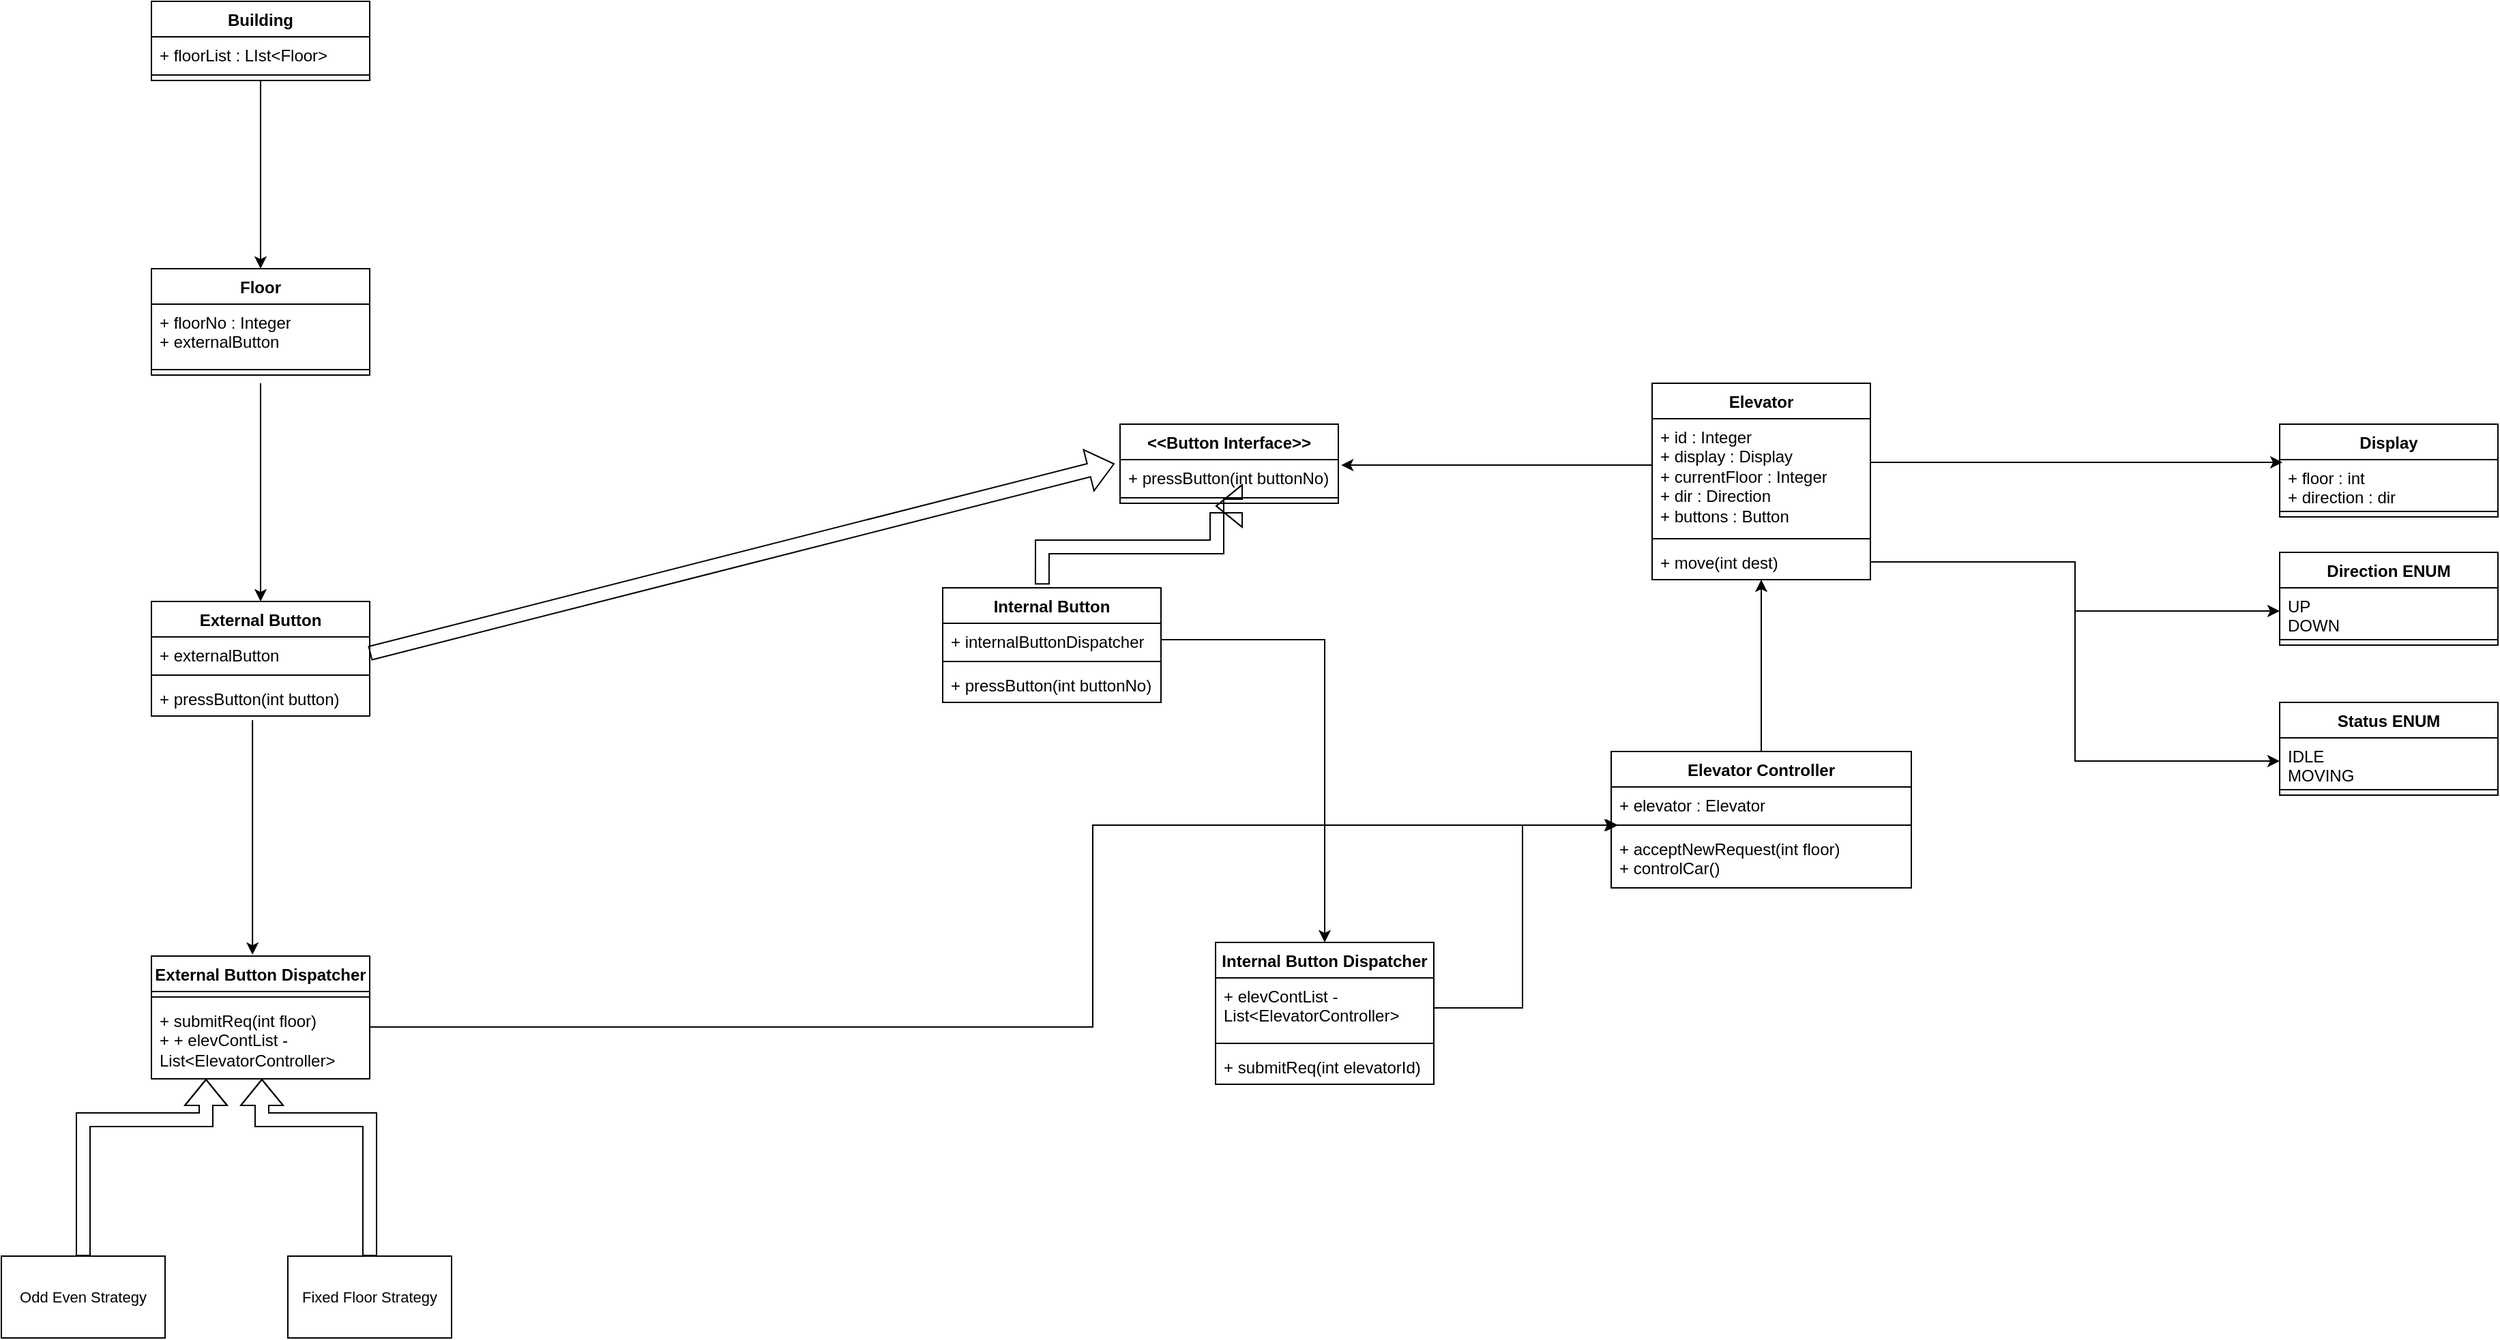 <mxfile version="24.2.5" type="device">
  <diagram name="Page-1" id="_8E2zbTC-AvfDhUnvnMY">
    <mxGraphModel dx="3059" dy="1927" grid="1" gridSize="10" guides="1" tooltips="1" connect="1" arrows="1" fold="1" page="1" pageScale="1" pageWidth="827" pageHeight="1169" math="0" shadow="0">
      <root>
        <mxCell id="0" />
        <mxCell id="1" parent="0" />
        <mxCell id="BdR2gpIQrhWsqWhwHd3W-1" value="Display" style="swimlane;fontStyle=1;align=center;verticalAlign=top;childLayout=stackLayout;horizontal=1;startSize=26;horizontalStack=0;resizeParent=1;resizeParentMax=0;resizeLast=0;collapsible=1;marginBottom=0;whiteSpace=wrap;html=1;" parent="1" vertex="1">
          <mxGeometry x="500" y="70" width="160" height="68" as="geometry" />
        </mxCell>
        <mxCell id="BdR2gpIQrhWsqWhwHd3W-2" value="+ floor : int&lt;div&gt;+ direction : dir&lt;/div&gt;" style="text;strokeColor=none;fillColor=none;align=left;verticalAlign=top;spacingLeft=4;spacingRight=4;overflow=hidden;rotatable=0;points=[[0,0.5],[1,0.5]];portConstraint=eastwest;whiteSpace=wrap;html=1;" parent="BdR2gpIQrhWsqWhwHd3W-1" vertex="1">
          <mxGeometry y="26" width="160" height="34" as="geometry" />
        </mxCell>
        <mxCell id="BdR2gpIQrhWsqWhwHd3W-3" value="" style="line;strokeWidth=1;fillColor=none;align=left;verticalAlign=middle;spacingTop=-1;spacingLeft=3;spacingRight=3;rotatable=0;labelPosition=right;points=[];portConstraint=eastwest;strokeColor=inherit;" parent="BdR2gpIQrhWsqWhwHd3W-1" vertex="1">
          <mxGeometry y="60" width="160" height="8" as="geometry" />
        </mxCell>
        <mxCell id="BdR2gpIQrhWsqWhwHd3W-5" value="Elevator" style="swimlane;fontStyle=1;align=center;verticalAlign=top;childLayout=stackLayout;horizontal=1;startSize=26;horizontalStack=0;resizeParent=1;resizeParentMax=0;resizeLast=0;collapsible=1;marginBottom=0;whiteSpace=wrap;html=1;" parent="1" vertex="1">
          <mxGeometry x="40" y="40" width="160" height="144" as="geometry" />
        </mxCell>
        <mxCell id="BdR2gpIQrhWsqWhwHd3W-6" value="&lt;div&gt;+ id : Integer&lt;/div&gt;+ display : Display&lt;div&gt;+ currentFloor : Integer&lt;/div&gt;&lt;div&gt;+ dir : Direction&lt;/div&gt;&lt;div&gt;+ buttons : Button&lt;/div&gt;" style="text;strokeColor=none;fillColor=none;align=left;verticalAlign=top;spacingLeft=4;spacingRight=4;overflow=hidden;rotatable=0;points=[[0,0.5],[1,0.5]];portConstraint=eastwest;whiteSpace=wrap;html=1;" parent="BdR2gpIQrhWsqWhwHd3W-5" vertex="1">
          <mxGeometry y="26" width="160" height="84" as="geometry" />
        </mxCell>
        <mxCell id="BdR2gpIQrhWsqWhwHd3W-7" value="" style="line;strokeWidth=1;fillColor=none;align=left;verticalAlign=middle;spacingTop=-1;spacingLeft=3;spacingRight=3;rotatable=0;labelPosition=right;points=[];portConstraint=eastwest;strokeColor=inherit;" parent="BdR2gpIQrhWsqWhwHd3W-5" vertex="1">
          <mxGeometry y="110" width="160" height="8" as="geometry" />
        </mxCell>
        <mxCell id="BdR2gpIQrhWsqWhwHd3W-8" value="+ move(int dest)" style="text;strokeColor=none;fillColor=none;align=left;verticalAlign=top;spacingLeft=4;spacingRight=4;overflow=hidden;rotatable=0;points=[[0,0.5],[1,0.5]];portConstraint=eastwest;whiteSpace=wrap;html=1;" parent="BdR2gpIQrhWsqWhwHd3W-5" vertex="1">
          <mxGeometry y="118" width="160" height="26" as="geometry" />
        </mxCell>
        <mxCell id="Lpel5hu2F62aawQl3TYe-1" style="edgeStyle=orthogonalEdgeStyle;rounded=0;orthogonalLoop=1;jettySize=auto;html=1;exitX=1;exitY=0.5;exitDx=0;exitDy=0;entryX=0.013;entryY=0.059;entryDx=0;entryDy=0;entryPerimeter=0;" parent="1" source="BdR2gpIQrhWsqWhwHd3W-6" target="BdR2gpIQrhWsqWhwHd3W-2" edge="1">
          <mxGeometry relative="1" as="geometry">
            <Array as="points">
              <mxPoint x="200" y="98" />
            </Array>
          </mxGeometry>
        </mxCell>
        <mxCell id="Lpel5hu2F62aawQl3TYe-2" value="Direction ENUM" style="swimlane;fontStyle=1;align=center;verticalAlign=top;childLayout=stackLayout;horizontal=1;startSize=26;horizontalStack=0;resizeParent=1;resizeParentMax=0;resizeLast=0;collapsible=1;marginBottom=0;whiteSpace=wrap;html=1;" parent="1" vertex="1">
          <mxGeometry x="500" y="164" width="160" height="68" as="geometry" />
        </mxCell>
        <mxCell id="Lpel5hu2F62aawQl3TYe-3" value="UP&lt;div&gt;DOWN&lt;/div&gt;" style="text;strokeColor=none;fillColor=none;align=left;verticalAlign=top;spacingLeft=4;spacingRight=4;overflow=hidden;rotatable=0;points=[[0,0.5],[1,0.5]];portConstraint=eastwest;whiteSpace=wrap;html=1;" parent="Lpel5hu2F62aawQl3TYe-2" vertex="1">
          <mxGeometry y="26" width="160" height="34" as="geometry" />
        </mxCell>
        <mxCell id="Lpel5hu2F62aawQl3TYe-4" value="" style="line;strokeWidth=1;fillColor=none;align=left;verticalAlign=middle;spacingTop=-1;spacingLeft=3;spacingRight=3;rotatable=0;labelPosition=right;points=[];portConstraint=eastwest;strokeColor=inherit;" parent="Lpel5hu2F62aawQl3TYe-2" vertex="1">
          <mxGeometry y="60" width="160" height="8" as="geometry" />
        </mxCell>
        <mxCell id="Lpel5hu2F62aawQl3TYe-5" style="edgeStyle=orthogonalEdgeStyle;rounded=0;orthogonalLoop=1;jettySize=auto;html=1;exitX=1;exitY=0.5;exitDx=0;exitDy=0;entryX=0;entryY=0.5;entryDx=0;entryDy=0;" parent="1" source="BdR2gpIQrhWsqWhwHd3W-8" target="Lpel5hu2F62aawQl3TYe-3" edge="1">
          <mxGeometry relative="1" as="geometry" />
        </mxCell>
        <mxCell id="Lpel5hu2F62aawQl3TYe-6" value="Status ENUM" style="swimlane;fontStyle=1;align=center;verticalAlign=top;childLayout=stackLayout;horizontal=1;startSize=26;horizontalStack=0;resizeParent=1;resizeParentMax=0;resizeLast=0;collapsible=1;marginBottom=0;whiteSpace=wrap;html=1;" parent="1" vertex="1">
          <mxGeometry x="500" y="274" width="160" height="68" as="geometry" />
        </mxCell>
        <mxCell id="Lpel5hu2F62aawQl3TYe-7" value="IDLE&lt;br&gt;MOVING" style="text;strokeColor=none;fillColor=none;align=left;verticalAlign=top;spacingLeft=4;spacingRight=4;overflow=hidden;rotatable=0;points=[[0,0.5],[1,0.5]];portConstraint=eastwest;whiteSpace=wrap;html=1;" parent="Lpel5hu2F62aawQl3TYe-6" vertex="1">
          <mxGeometry y="26" width="160" height="34" as="geometry" />
        </mxCell>
        <mxCell id="Lpel5hu2F62aawQl3TYe-8" value="" style="line;strokeWidth=1;fillColor=none;align=left;verticalAlign=middle;spacingTop=-1;spacingLeft=3;spacingRight=3;rotatable=0;labelPosition=right;points=[];portConstraint=eastwest;strokeColor=inherit;" parent="Lpel5hu2F62aawQl3TYe-6" vertex="1">
          <mxGeometry y="60" width="160" height="8" as="geometry" />
        </mxCell>
        <mxCell id="Lpel5hu2F62aawQl3TYe-9" style="edgeStyle=orthogonalEdgeStyle;rounded=0;orthogonalLoop=1;jettySize=auto;html=1;exitX=1;exitY=0.5;exitDx=0;exitDy=0;entryX=0;entryY=0.5;entryDx=0;entryDy=0;" parent="1" source="BdR2gpIQrhWsqWhwHd3W-8" target="Lpel5hu2F62aawQl3TYe-7" edge="1">
          <mxGeometry relative="1" as="geometry" />
        </mxCell>
        <mxCell id="Lpel5hu2F62aawQl3TYe-10" value="&amp;lt;&amp;lt;Button Interface&amp;gt;&amp;gt;" style="swimlane;fontStyle=1;align=center;verticalAlign=top;childLayout=stackLayout;horizontal=1;startSize=26;horizontalStack=0;resizeParent=1;resizeParentMax=0;resizeLast=0;collapsible=1;marginBottom=0;whiteSpace=wrap;html=1;" parent="1" vertex="1">
          <mxGeometry x="-350" y="70" width="160" height="58" as="geometry" />
        </mxCell>
        <mxCell id="Lpel5hu2F62aawQl3TYe-11" value="+ pressButton(int buttonNo)" style="text;strokeColor=none;fillColor=none;align=left;verticalAlign=top;spacingLeft=4;spacingRight=4;overflow=hidden;rotatable=0;points=[[0,0.5],[1,0.5]];portConstraint=eastwest;whiteSpace=wrap;html=1;" parent="Lpel5hu2F62aawQl3TYe-10" vertex="1">
          <mxGeometry y="26" width="160" height="24" as="geometry" />
        </mxCell>
        <mxCell id="Lpel5hu2F62aawQl3TYe-12" value="" style="line;strokeWidth=1;fillColor=none;align=left;verticalAlign=middle;spacingTop=-1;spacingLeft=3;spacingRight=3;rotatable=0;labelPosition=right;points=[];portConstraint=eastwest;strokeColor=inherit;" parent="Lpel5hu2F62aawQl3TYe-10" vertex="1">
          <mxGeometry y="50" width="160" height="8" as="geometry" />
        </mxCell>
        <mxCell id="Lpel5hu2F62aawQl3TYe-14" style="edgeStyle=orthogonalEdgeStyle;rounded=0;orthogonalLoop=1;jettySize=auto;html=1;exitX=0;exitY=0.5;exitDx=0;exitDy=0;entryX=1.013;entryY=0.167;entryDx=0;entryDy=0;entryPerimeter=0;" parent="1" source="BdR2gpIQrhWsqWhwHd3W-6" target="Lpel5hu2F62aawQl3TYe-11" edge="1">
          <mxGeometry relative="1" as="geometry">
            <Array as="points">
              <mxPoint x="40" y="100" />
            </Array>
          </mxGeometry>
        </mxCell>
        <mxCell id="Lpel5hu2F62aawQl3TYe-15" value="Internal Button" style="swimlane;fontStyle=1;align=center;verticalAlign=top;childLayout=stackLayout;horizontal=1;startSize=26;horizontalStack=0;resizeParent=1;resizeParentMax=0;resizeLast=0;collapsible=1;marginBottom=0;whiteSpace=wrap;html=1;" parent="1" vertex="1">
          <mxGeometry x="-480" y="190" width="160" height="84" as="geometry" />
        </mxCell>
        <mxCell id="Lpel5hu2F62aawQl3TYe-16" value="+ internalButtonDispatcher" style="text;strokeColor=none;fillColor=none;align=left;verticalAlign=top;spacingLeft=4;spacingRight=4;overflow=hidden;rotatable=0;points=[[0,0.5],[1,0.5]];portConstraint=eastwest;whiteSpace=wrap;html=1;" parent="Lpel5hu2F62aawQl3TYe-15" vertex="1">
          <mxGeometry y="26" width="160" height="24" as="geometry" />
        </mxCell>
        <mxCell id="Lpel5hu2F62aawQl3TYe-17" value="" style="line;strokeWidth=1;fillColor=none;align=left;verticalAlign=middle;spacingTop=-1;spacingLeft=3;spacingRight=3;rotatable=0;labelPosition=right;points=[];portConstraint=eastwest;strokeColor=inherit;" parent="Lpel5hu2F62aawQl3TYe-15" vertex="1">
          <mxGeometry y="50" width="160" height="8" as="geometry" />
        </mxCell>
        <mxCell id="Lpel5hu2F62aawQl3TYe-18" value="+ pressButton(int buttonNo&lt;span style=&quot;background-color: initial;&quot;&gt;)&lt;/span&gt;" style="text;strokeColor=none;fillColor=none;align=left;verticalAlign=top;spacingLeft=4;spacingRight=4;overflow=hidden;rotatable=0;points=[[0,0.5],[1,0.5]];portConstraint=eastwest;whiteSpace=wrap;html=1;" parent="Lpel5hu2F62aawQl3TYe-15" vertex="1">
          <mxGeometry y="58" width="160" height="26" as="geometry" />
        </mxCell>
        <mxCell id="Lpel5hu2F62aawQl3TYe-20" value="" style="shape=flexArrow;endArrow=classic;html=1;rounded=0;strokeColor=default;align=center;verticalAlign=middle;fontFamily=Helvetica;fontSize=11;fontColor=default;labelBackgroundColor=default;edgeStyle=orthogonalEdgeStyle;exitX=0.456;exitY=-0.028;exitDx=0;exitDy=0;exitPerimeter=0;" parent="1" source="Lpel5hu2F62aawQl3TYe-15" edge="1">
          <mxGeometry width="50" height="50" relative="1" as="geometry">
            <mxPoint x="-400" y="180" as="sourcePoint" />
            <mxPoint x="-280" y="130" as="targetPoint" />
            <Array as="points">
              <mxPoint x="-407" y="160" />
              <mxPoint x="-279" y="160" />
            </Array>
          </mxGeometry>
        </mxCell>
        <mxCell id="Lpel5hu2F62aawQl3TYe-21" value="Elevator Controller" style="swimlane;fontStyle=1;align=center;verticalAlign=top;childLayout=stackLayout;horizontal=1;startSize=26;horizontalStack=0;resizeParent=1;resizeParentMax=0;resizeLast=0;collapsible=1;marginBottom=0;whiteSpace=wrap;html=1;" parent="1" vertex="1">
          <mxGeometry x="10" y="310" width="220" height="100" as="geometry" />
        </mxCell>
        <mxCell id="Lpel5hu2F62aawQl3TYe-22" value="+ elevator : Elevator&lt;div&gt;&lt;br&gt;&lt;/div&gt;" style="text;strokeColor=none;fillColor=none;align=left;verticalAlign=top;spacingLeft=4;spacingRight=4;overflow=hidden;rotatable=0;points=[[0,0.5],[1,0.5]];portConstraint=eastwest;whiteSpace=wrap;html=1;" parent="Lpel5hu2F62aawQl3TYe-21" vertex="1">
          <mxGeometry y="26" width="220" height="24" as="geometry" />
        </mxCell>
        <mxCell id="Lpel5hu2F62aawQl3TYe-23" value="" style="line;strokeWidth=1;fillColor=none;align=left;verticalAlign=middle;spacingTop=-1;spacingLeft=3;spacingRight=3;rotatable=0;labelPosition=right;points=[];portConstraint=eastwest;strokeColor=inherit;" parent="Lpel5hu2F62aawQl3TYe-21" vertex="1">
          <mxGeometry y="50" width="220" height="8" as="geometry" />
        </mxCell>
        <mxCell id="Lpel5hu2F62aawQl3TYe-24" value="+ acceptNewRequest(int floor)&lt;div&gt;+ controlCar()&lt;/div&gt;" style="text;strokeColor=none;fillColor=none;align=left;verticalAlign=top;spacingLeft=4;spacingRight=4;overflow=hidden;rotatable=0;points=[[0,0.5],[1,0.5]];portConstraint=eastwest;whiteSpace=wrap;html=1;" parent="Lpel5hu2F62aawQl3TYe-21" vertex="1">
          <mxGeometry y="58" width="220" height="42" as="geometry" />
        </mxCell>
        <mxCell id="Lpel5hu2F62aawQl3TYe-25" style="edgeStyle=orthogonalEdgeStyle;rounded=0;orthogonalLoop=1;jettySize=auto;html=1;exitX=0.5;exitY=0;exitDx=0;exitDy=0;entryX=0.5;entryY=1;entryDx=0;entryDy=0;entryPerimeter=0;strokeColor=default;align=center;verticalAlign=middle;fontFamily=Helvetica;fontSize=11;fontColor=default;labelBackgroundColor=default;endArrow=classic;" parent="1" source="Lpel5hu2F62aawQl3TYe-21" target="BdR2gpIQrhWsqWhwHd3W-8" edge="1">
          <mxGeometry relative="1" as="geometry" />
        </mxCell>
        <mxCell id="Lpel5hu2F62aawQl3TYe-26" value="Internal Button Dispatcher" style="swimlane;fontStyle=1;align=center;verticalAlign=top;childLayout=stackLayout;horizontal=1;startSize=26;horizontalStack=0;resizeParent=1;resizeParentMax=0;resizeLast=0;collapsible=1;marginBottom=0;whiteSpace=wrap;html=1;" parent="1" vertex="1">
          <mxGeometry x="-280" y="450" width="160" height="104" as="geometry" />
        </mxCell>
        <mxCell id="Lpel5hu2F62aawQl3TYe-27" value="+ elevContList - List&amp;lt;ElevatorController&amp;gt;" style="text;strokeColor=none;fillColor=none;align=left;verticalAlign=top;spacingLeft=4;spacingRight=4;overflow=hidden;rotatable=0;points=[[0,0.5],[1,0.5]];portConstraint=eastwest;whiteSpace=wrap;html=1;" parent="Lpel5hu2F62aawQl3TYe-26" vertex="1">
          <mxGeometry y="26" width="160" height="44" as="geometry" />
        </mxCell>
        <mxCell id="Lpel5hu2F62aawQl3TYe-28" value="" style="line;strokeWidth=1;fillColor=none;align=left;verticalAlign=middle;spacingTop=-1;spacingLeft=3;spacingRight=3;rotatable=0;labelPosition=right;points=[];portConstraint=eastwest;strokeColor=inherit;" parent="Lpel5hu2F62aawQl3TYe-26" vertex="1">
          <mxGeometry y="70" width="160" height="8" as="geometry" />
        </mxCell>
        <mxCell id="Lpel5hu2F62aawQl3TYe-29" value="+ submitReq(int elevatorId)" style="text;strokeColor=none;fillColor=none;align=left;verticalAlign=top;spacingLeft=4;spacingRight=4;overflow=hidden;rotatable=0;points=[[0,0.5],[1,0.5]];portConstraint=eastwest;whiteSpace=wrap;html=1;" parent="Lpel5hu2F62aawQl3TYe-26" vertex="1">
          <mxGeometry y="78" width="160" height="26" as="geometry" />
        </mxCell>
        <mxCell id="Lpel5hu2F62aawQl3TYe-31" style="edgeStyle=orthogonalEdgeStyle;rounded=0;orthogonalLoop=1;jettySize=auto;html=1;exitX=1;exitY=0.5;exitDx=0;exitDy=0;entryX=0.018;entryY=1.167;entryDx=0;entryDy=0;entryPerimeter=0;strokeColor=default;align=center;verticalAlign=middle;fontFamily=Helvetica;fontSize=11;fontColor=default;labelBackgroundColor=default;endArrow=classic;" parent="1" source="Lpel5hu2F62aawQl3TYe-27" target="Lpel5hu2F62aawQl3TYe-22" edge="1">
          <mxGeometry relative="1" as="geometry" />
        </mxCell>
        <mxCell id="Lpel5hu2F62aawQl3TYe-32" style="edgeStyle=orthogonalEdgeStyle;rounded=0;orthogonalLoop=1;jettySize=auto;html=1;exitX=1;exitY=0.5;exitDx=0;exitDy=0;strokeColor=default;align=center;verticalAlign=middle;fontFamily=Helvetica;fontSize=11;fontColor=default;labelBackgroundColor=default;endArrow=classic;" parent="1" source="Lpel5hu2F62aawQl3TYe-16" target="Lpel5hu2F62aawQl3TYe-26" edge="1">
          <mxGeometry relative="1" as="geometry" />
        </mxCell>
        <mxCell id="Lpel5hu2F62aawQl3TYe-33" value="External Button Dispatcher" style="swimlane;fontStyle=1;align=center;verticalAlign=top;childLayout=stackLayout;horizontal=1;startSize=26;horizontalStack=0;resizeParent=1;resizeParentMax=0;resizeLast=0;collapsible=1;marginBottom=0;whiteSpace=wrap;html=1;" parent="1" vertex="1">
          <mxGeometry x="-1060" y="460" width="160" height="90" as="geometry" />
        </mxCell>
        <mxCell id="Lpel5hu2F62aawQl3TYe-35" value="" style="line;strokeWidth=1;fillColor=none;align=left;verticalAlign=middle;spacingTop=-1;spacingLeft=3;spacingRight=3;rotatable=0;labelPosition=right;points=[];portConstraint=eastwest;strokeColor=inherit;" parent="Lpel5hu2F62aawQl3TYe-33" vertex="1">
          <mxGeometry y="26" width="160" height="8" as="geometry" />
        </mxCell>
        <mxCell id="Lpel5hu2F62aawQl3TYe-36" value="+ submitReq(int floor)&lt;div&gt;+&amp;nbsp;&lt;span style=&quot;background-color: initial;&quot;&gt;+ elevContList - List&amp;lt;ElevatorController&amp;gt;&lt;/span&gt;&lt;/div&gt;" style="text;strokeColor=none;fillColor=none;align=left;verticalAlign=top;spacingLeft=4;spacingRight=4;overflow=hidden;rotatable=0;points=[[0,0.5],[1,0.5]];portConstraint=eastwest;whiteSpace=wrap;html=1;" parent="Lpel5hu2F62aawQl3TYe-33" vertex="1">
          <mxGeometry y="34" width="160" height="56" as="geometry" />
        </mxCell>
        <mxCell id="Lpel5hu2F62aawQl3TYe-37" value="Odd Even Strategy" style="rounded=0;whiteSpace=wrap;html=1;fontFamily=Helvetica;fontSize=11;fontColor=default;labelBackgroundColor=default;" parent="1" vertex="1">
          <mxGeometry x="-1170" y="680" width="120" height="60" as="geometry" />
        </mxCell>
        <mxCell id="Lpel5hu2F62aawQl3TYe-38" value="Fixed Floor Strategy" style="rounded=0;whiteSpace=wrap;html=1;fontFamily=Helvetica;fontSize=11;fontColor=default;labelBackgroundColor=default;" parent="1" vertex="1">
          <mxGeometry x="-960" y="680" width="120" height="60" as="geometry" />
        </mxCell>
        <mxCell id="Lpel5hu2F62aawQl3TYe-39" value="" style="shape=flexArrow;endArrow=classic;html=1;rounded=0;strokeColor=default;align=center;verticalAlign=middle;fontFamily=Helvetica;fontSize=11;fontColor=default;labelBackgroundColor=default;edgeStyle=orthogonalEdgeStyle;exitX=0.5;exitY=0;exitDx=0;exitDy=0;" parent="1" source="Lpel5hu2F62aawQl3TYe-37" edge="1">
          <mxGeometry width="50" height="50" relative="1" as="geometry">
            <mxPoint x="-1160" y="580" as="sourcePoint" />
            <mxPoint x="-1020" y="550" as="targetPoint" />
            <Array as="points">
              <mxPoint x="-1110" y="580" />
              <mxPoint x="-1020" y="580" />
              <mxPoint x="-1020" y="524" />
            </Array>
          </mxGeometry>
        </mxCell>
        <mxCell id="hIzpanqwNAHTbROQ3EDr-1" value="" style="shape=flexArrow;endArrow=classic;html=1;rounded=0;strokeColor=default;align=center;verticalAlign=middle;fontFamily=Helvetica;fontSize=11;fontColor=default;labelBackgroundColor=default;edgeStyle=orthogonalEdgeStyle;exitX=0.5;exitY=0;exitDx=0;exitDy=0;entryX=0.506;entryY=1;entryDx=0;entryDy=0;entryPerimeter=0;" edge="1" parent="1" source="Lpel5hu2F62aawQl3TYe-38" target="Lpel5hu2F62aawQl3TYe-36">
          <mxGeometry width="50" height="50" relative="1" as="geometry">
            <mxPoint x="-950" y="610" as="sourcePoint" />
            <mxPoint x="-860" y="520" as="targetPoint" />
            <Array as="points">
              <mxPoint x="-900" y="580" />
              <mxPoint x="-979" y="580" />
            </Array>
          </mxGeometry>
        </mxCell>
        <mxCell id="hIzpanqwNAHTbROQ3EDr-2" style="edgeStyle=orthogonalEdgeStyle;rounded=0;orthogonalLoop=1;jettySize=auto;html=1;exitX=1;exitY=0.5;exitDx=0;exitDy=0;entryX=0.023;entryY=-0.095;entryDx=0;entryDy=0;entryPerimeter=0;" edge="1" parent="1" source="Lpel5hu2F62aawQl3TYe-36" target="Lpel5hu2F62aawQl3TYe-24">
          <mxGeometry relative="1" as="geometry">
            <Array as="points">
              <mxPoint x="-370" y="512" />
              <mxPoint x="-370" y="364" />
            </Array>
          </mxGeometry>
        </mxCell>
        <mxCell id="hIzpanqwNAHTbROQ3EDr-3" value="External Button" style="swimlane;fontStyle=1;align=center;verticalAlign=top;childLayout=stackLayout;horizontal=1;startSize=26;horizontalStack=0;resizeParent=1;resizeParentMax=0;resizeLast=0;collapsible=1;marginBottom=0;whiteSpace=wrap;html=1;" vertex="1" parent="1">
          <mxGeometry x="-1060" y="200" width="160" height="84" as="geometry" />
        </mxCell>
        <mxCell id="hIzpanqwNAHTbROQ3EDr-4" value="+ externalButton" style="text;strokeColor=none;fillColor=none;align=left;verticalAlign=top;spacingLeft=4;spacingRight=4;overflow=hidden;rotatable=0;points=[[0,0.5],[1,0.5]];portConstraint=eastwest;whiteSpace=wrap;html=1;" vertex="1" parent="hIzpanqwNAHTbROQ3EDr-3">
          <mxGeometry y="26" width="160" height="24" as="geometry" />
        </mxCell>
        <mxCell id="hIzpanqwNAHTbROQ3EDr-5" value="" style="line;strokeWidth=1;fillColor=none;align=left;verticalAlign=middle;spacingTop=-1;spacingLeft=3;spacingRight=3;rotatable=0;labelPosition=right;points=[];portConstraint=eastwest;strokeColor=inherit;" vertex="1" parent="hIzpanqwNAHTbROQ3EDr-3">
          <mxGeometry y="50" width="160" height="8" as="geometry" />
        </mxCell>
        <mxCell id="hIzpanqwNAHTbROQ3EDr-6" value="+ pressButton(int button&lt;span style=&quot;background-color: initial;&quot;&gt;)&lt;/span&gt;" style="text;strokeColor=none;fillColor=none;align=left;verticalAlign=top;spacingLeft=4;spacingRight=4;overflow=hidden;rotatable=0;points=[[0,0.5],[1,0.5]];portConstraint=eastwest;whiteSpace=wrap;html=1;" vertex="1" parent="hIzpanqwNAHTbROQ3EDr-3">
          <mxGeometry y="58" width="160" height="26" as="geometry" />
        </mxCell>
        <mxCell id="hIzpanqwNAHTbROQ3EDr-7" value="" style="endArrow=classic;html=1;rounded=0;exitX=0.463;exitY=1.115;exitDx=0;exitDy=0;exitPerimeter=0;entryX=0.463;entryY=-0.011;entryDx=0;entryDy=0;entryPerimeter=0;" edge="1" parent="1" source="hIzpanqwNAHTbROQ3EDr-6" target="Lpel5hu2F62aawQl3TYe-33">
          <mxGeometry width="50" height="50" relative="1" as="geometry">
            <mxPoint x="-700" y="440" as="sourcePoint" />
            <mxPoint x="-650" y="390" as="targetPoint" />
          </mxGeometry>
        </mxCell>
        <mxCell id="hIzpanqwNAHTbROQ3EDr-8" value="Floor" style="swimlane;fontStyle=1;align=center;verticalAlign=top;childLayout=stackLayout;horizontal=1;startSize=26;horizontalStack=0;resizeParent=1;resizeParentMax=0;resizeLast=0;collapsible=1;marginBottom=0;whiteSpace=wrap;html=1;" vertex="1" parent="1">
          <mxGeometry x="-1060" y="-44" width="160" height="78" as="geometry" />
        </mxCell>
        <mxCell id="hIzpanqwNAHTbROQ3EDr-9" value="+ floorNo : Integer&lt;div&gt;+ externalButton&lt;/div&gt;" style="text;strokeColor=none;fillColor=none;align=left;verticalAlign=top;spacingLeft=4;spacingRight=4;overflow=hidden;rotatable=0;points=[[0,0.5],[1,0.5]];portConstraint=eastwest;whiteSpace=wrap;html=1;" vertex="1" parent="hIzpanqwNAHTbROQ3EDr-8">
          <mxGeometry y="26" width="160" height="44" as="geometry" />
        </mxCell>
        <mxCell id="hIzpanqwNAHTbROQ3EDr-10" value="" style="line;strokeWidth=1;fillColor=none;align=left;verticalAlign=middle;spacingTop=-1;spacingLeft=3;spacingRight=3;rotatable=0;labelPosition=right;points=[];portConstraint=eastwest;strokeColor=inherit;" vertex="1" parent="hIzpanqwNAHTbROQ3EDr-8">
          <mxGeometry y="70" width="160" height="8" as="geometry" />
        </mxCell>
        <mxCell id="hIzpanqwNAHTbROQ3EDr-12" value="" style="shape=flexArrow;endArrow=classic;html=1;rounded=0;exitX=1;exitY=0.5;exitDx=0;exitDy=0;entryX=-0.025;entryY=0.125;entryDx=0;entryDy=0;entryPerimeter=0;" edge="1" parent="1" source="hIzpanqwNAHTbROQ3EDr-4" target="Lpel5hu2F62aawQl3TYe-11">
          <mxGeometry width="50" height="50" relative="1" as="geometry">
            <mxPoint x="-700" y="420" as="sourcePoint" />
            <mxPoint x="-650" y="370" as="targetPoint" />
          </mxGeometry>
        </mxCell>
        <mxCell id="hIzpanqwNAHTbROQ3EDr-13" value="" style="endArrow=classic;html=1;rounded=0;entryX=0.5;entryY=0;entryDx=0;entryDy=0;" edge="1" parent="1" target="hIzpanqwNAHTbROQ3EDr-3">
          <mxGeometry width="50" height="50" relative="1" as="geometry">
            <mxPoint x="-980" y="40" as="sourcePoint" />
            <mxPoint x="-650" y="230" as="targetPoint" />
          </mxGeometry>
        </mxCell>
        <mxCell id="hIzpanqwNAHTbROQ3EDr-18" style="edgeStyle=orthogonalEdgeStyle;rounded=0;orthogonalLoop=1;jettySize=auto;html=1;exitX=0.5;exitY=1;exitDx=0;exitDy=0;entryX=0.5;entryY=0;entryDx=0;entryDy=0;" edge="1" parent="1" source="hIzpanqwNAHTbROQ3EDr-14" target="hIzpanqwNAHTbROQ3EDr-8">
          <mxGeometry relative="1" as="geometry" />
        </mxCell>
        <mxCell id="hIzpanqwNAHTbROQ3EDr-14" value="Building" style="swimlane;fontStyle=1;align=center;verticalAlign=top;childLayout=stackLayout;horizontal=1;startSize=26;horizontalStack=0;resizeParent=1;resizeParentMax=0;resizeLast=0;collapsible=1;marginBottom=0;whiteSpace=wrap;html=1;" vertex="1" parent="1">
          <mxGeometry x="-1060" y="-240" width="160" height="58" as="geometry" />
        </mxCell>
        <mxCell id="hIzpanqwNAHTbROQ3EDr-15" value="+ floorList : LIst&amp;lt;Floor&amp;gt;" style="text;strokeColor=none;fillColor=none;align=left;verticalAlign=top;spacingLeft=4;spacingRight=4;overflow=hidden;rotatable=0;points=[[0,0.5],[1,0.5]];portConstraint=eastwest;whiteSpace=wrap;html=1;" vertex="1" parent="hIzpanqwNAHTbROQ3EDr-14">
          <mxGeometry y="26" width="160" height="24" as="geometry" />
        </mxCell>
        <mxCell id="hIzpanqwNAHTbROQ3EDr-16" value="" style="line;strokeWidth=1;fillColor=none;align=left;verticalAlign=middle;spacingTop=-1;spacingLeft=3;spacingRight=3;rotatable=0;labelPosition=right;points=[];portConstraint=eastwest;strokeColor=inherit;" vertex="1" parent="hIzpanqwNAHTbROQ3EDr-14">
          <mxGeometry y="50" width="160" height="8" as="geometry" />
        </mxCell>
      </root>
    </mxGraphModel>
  </diagram>
</mxfile>
